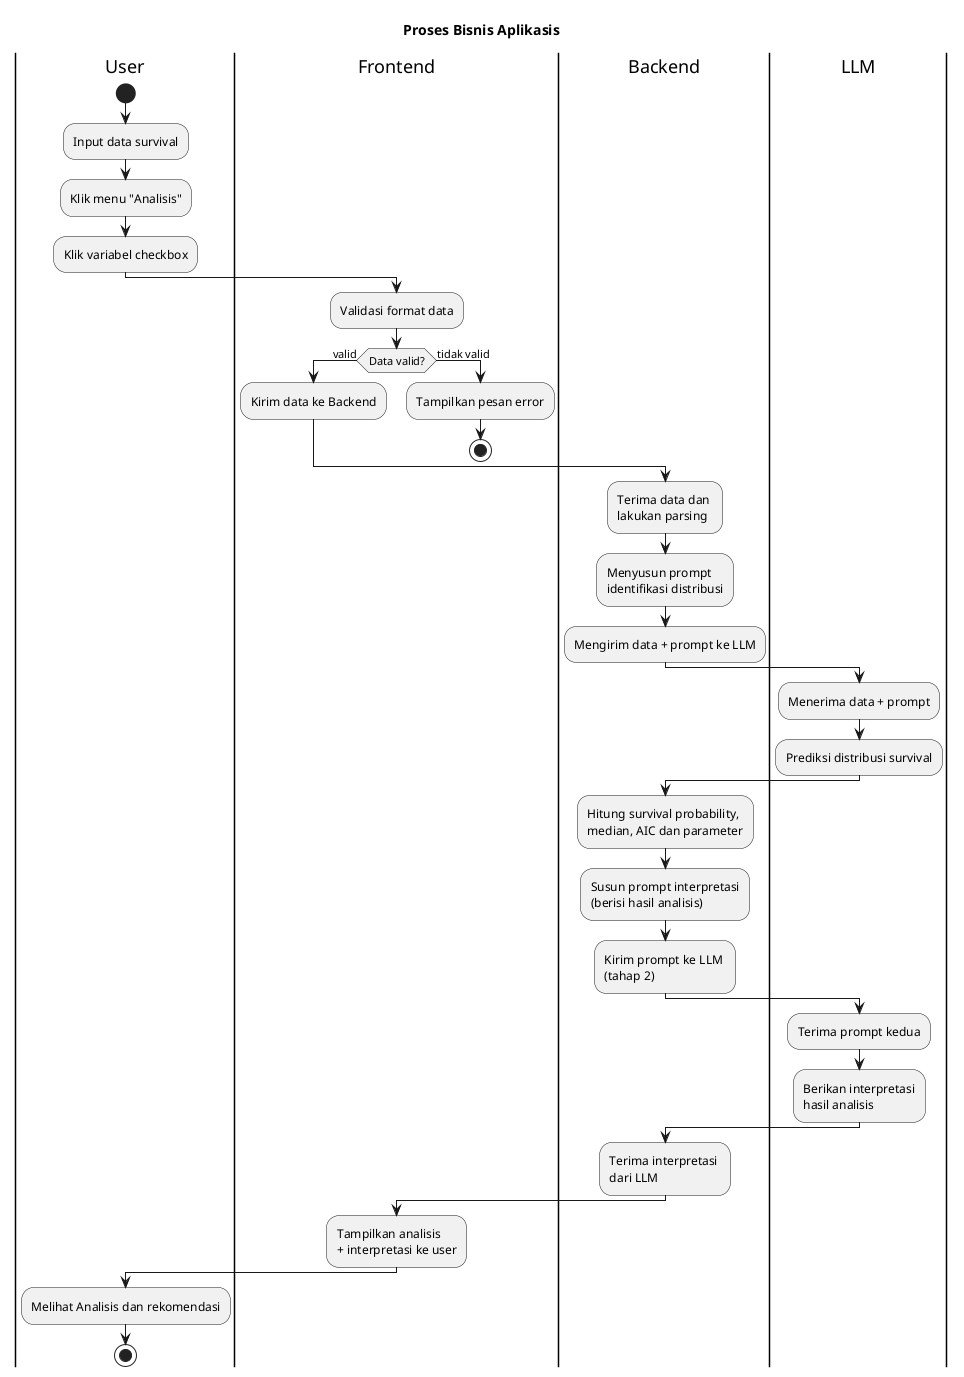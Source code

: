 @startuml proses bisnis
title Proses Bisnis Aplikasis

|User|
start
:Input data survival;
:Klik menu "Analisis";
:Klik variabel checkbox;

|Frontend|
:Validasi format data;
if (Data valid?) then (valid)
  :Kirim data ke Backend;
else (tidak valid)
  :Tampilkan pesan error;
  stop
endif

|Backend|
:Terima data dan \nlakukan parsing;
:Menyusun prompt \nidentifikasi distribusi;
:Mengirim data + prompt ke LLM;

|LLM|
:Menerima data + prompt;
:Prediksi distribusi survival;

|Backend|
:Hitung survival probability,\nmedian, AIC dan parameter;
:Susun prompt interpretasi\n(berisi hasil analisis);
:Kirim prompt ke LLM \n(tahap 2);

|LLM|
:Terima prompt kedua;
:Berikan interpretasi\nhasil analisis;

|Backend|
:Terima interpretasi \ndari LLM;

|Frontend|
:Tampilkan analisis\n+ interpretasi ke user;

|User|
:Melihat Analisis dan rekomendasi;
stop

@enduml